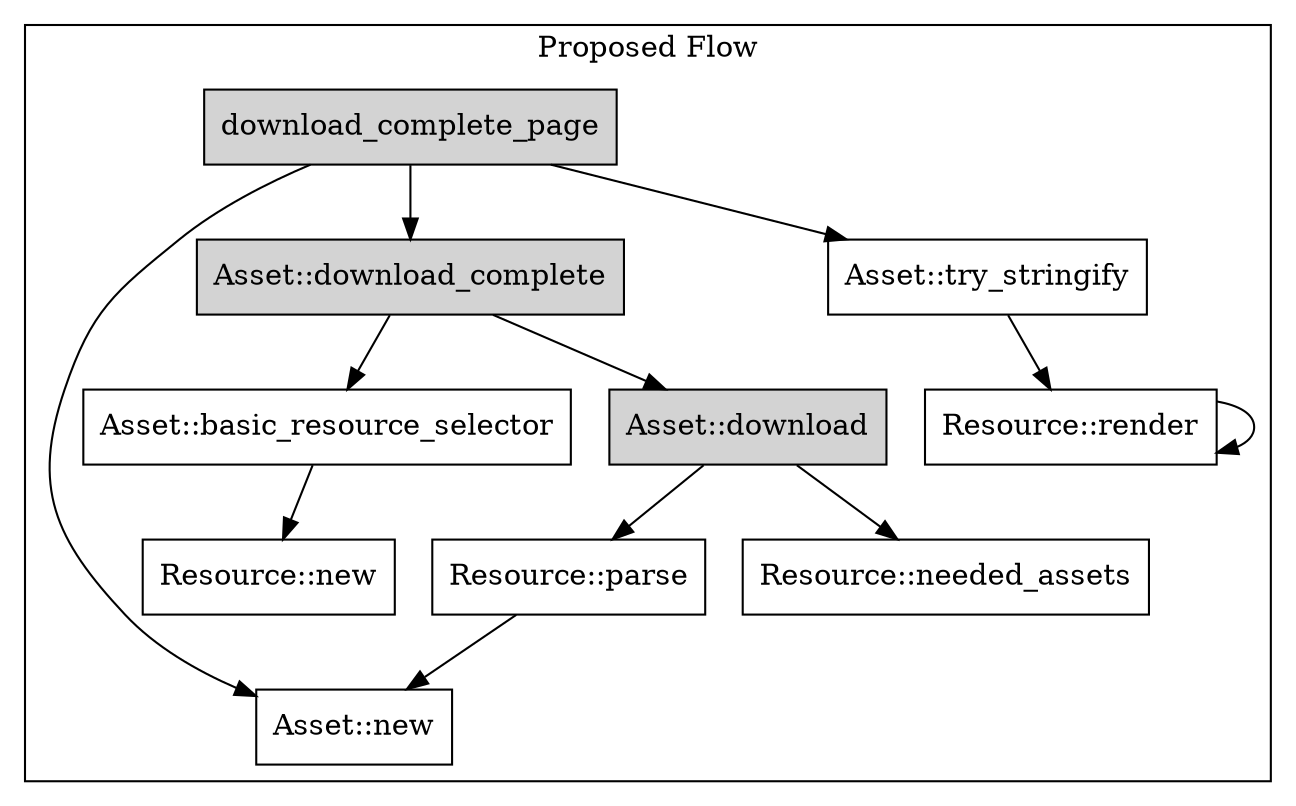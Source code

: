 digraph Current {
    node[shape="box"];

    subgraph cluster0 {
        label = "Proposed Flow"

        download_complete_page [style=filled]
        "Asset::new"
        "Asset::download_complete" [style=filled]
        "Asset::basic_resource_selector"
        "Asset::download" [style=filled]
        download_complete_page -> "Asset::new";
        download_complete_page -> "Asset::download_complete";
        "Asset::download_complete" -> "Asset::basic_resource_selector";
        "Asset::download_complete" -> "Asset::download";
        "Asset::basic_resource_selector" -> "Resource::new"
        "Asset::download" -> "Resource::parse";
        "Asset::download" -> "Resource::needed_assets";
        download_complete_page -> "Asset::try_stringify"
        "Asset::try_stringify" -> "Resource::render"
        "Resource::render" -> "Resource::render"
        "Resource::parse" -> "Asset::new";
    }
}
